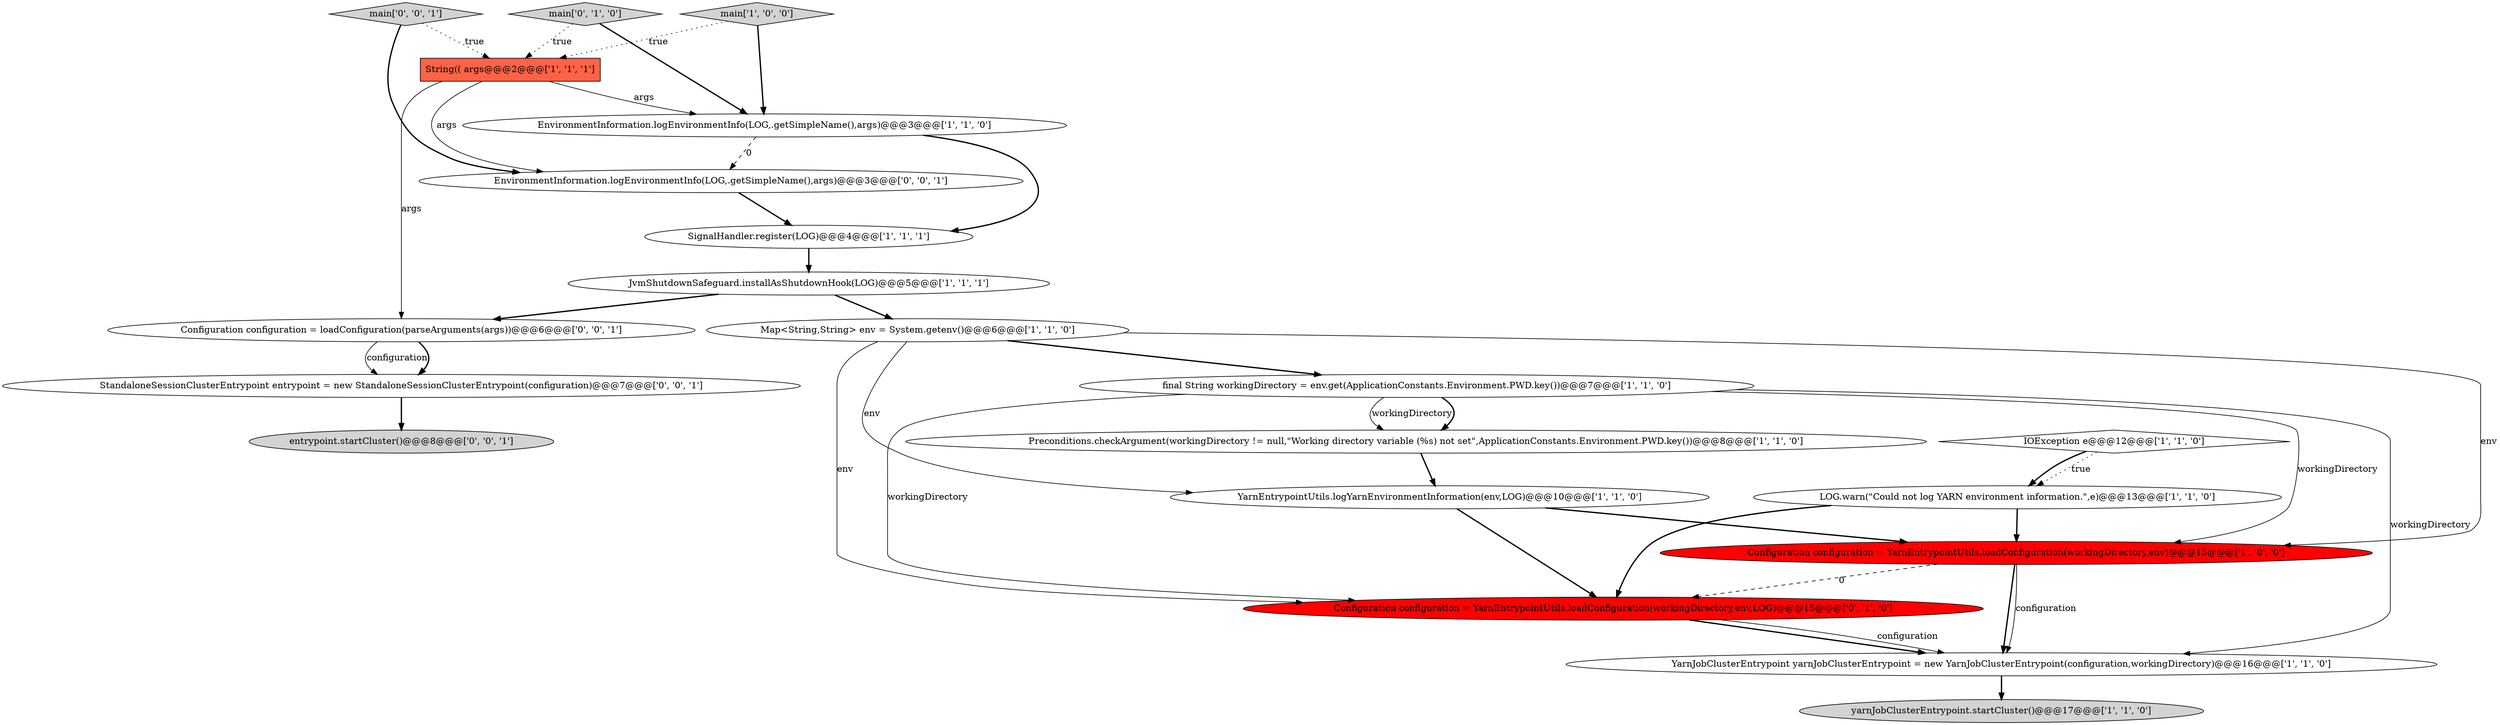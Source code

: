 digraph {
11 [style = filled, label = "SignalHandler.register(LOG)@@@4@@@['1', '1', '1']", fillcolor = white, shape = ellipse image = "AAA0AAABBB1BBB"];
15 [style = filled, label = "main['0', '1', '0']", fillcolor = lightgray, shape = diamond image = "AAA0AAABBB2BBB"];
4 [style = filled, label = "yarnJobClusterEntrypoint.startCluster()@@@17@@@['1', '1', '0']", fillcolor = lightgray, shape = ellipse image = "AAA0AAABBB1BBB"];
17 [style = filled, label = "Configuration configuration = loadConfiguration(parseArguments(args))@@@6@@@['0', '0', '1']", fillcolor = white, shape = ellipse image = "AAA0AAABBB3BBB"];
13 [style = filled, label = "Configuration configuration = YarnEntrypointUtils.loadConfiguration(workingDirectory,env)@@@15@@@['1', '0', '0']", fillcolor = red, shape = ellipse image = "AAA1AAABBB1BBB"];
20 [style = filled, label = "main['0', '0', '1']", fillcolor = lightgray, shape = diamond image = "AAA0AAABBB3BBB"];
14 [style = filled, label = "Configuration configuration = YarnEntrypointUtils.loadConfiguration(workingDirectory,env,LOG)@@@15@@@['0', '1', '0']", fillcolor = red, shape = ellipse image = "AAA1AAABBB2BBB"];
9 [style = filled, label = "main['1', '0', '0']", fillcolor = lightgray, shape = diamond image = "AAA0AAABBB1BBB"];
18 [style = filled, label = "entrypoint.startCluster()@@@8@@@['0', '0', '1']", fillcolor = lightgray, shape = ellipse image = "AAA0AAABBB3BBB"];
10 [style = filled, label = "YarnEntrypointUtils.logYarnEnvironmentInformation(env,LOG)@@@10@@@['1', '1', '0']", fillcolor = white, shape = ellipse image = "AAA0AAABBB1BBB"];
2 [style = filled, label = "String(( args@@@2@@@['1', '1', '1']", fillcolor = tomato, shape = box image = "AAA0AAABBB1BBB"];
7 [style = filled, label = "LOG.warn(\"Could not log YARN environment information.\",e)@@@13@@@['1', '1', '0']", fillcolor = white, shape = ellipse image = "AAA0AAABBB1BBB"];
6 [style = filled, label = "Preconditions.checkArgument(workingDirectory != null,\"Working directory variable (%s) not set\",ApplicationConstants.Environment.PWD.key())@@@8@@@['1', '1', '0']", fillcolor = white, shape = ellipse image = "AAA0AAABBB1BBB"];
3 [style = filled, label = "YarnJobClusterEntrypoint yarnJobClusterEntrypoint = new YarnJobClusterEntrypoint(configuration,workingDirectory)@@@16@@@['1', '1', '0']", fillcolor = white, shape = ellipse image = "AAA0AAABBB1BBB"];
19 [style = filled, label = "EnvironmentInformation.logEnvironmentInfo(LOG,.getSimpleName(),args)@@@3@@@['0', '0', '1']", fillcolor = white, shape = ellipse image = "AAA0AAABBB3BBB"];
5 [style = filled, label = "EnvironmentInformation.logEnvironmentInfo(LOG,.getSimpleName(),args)@@@3@@@['1', '1', '0']", fillcolor = white, shape = ellipse image = "AAA0AAABBB1BBB"];
1 [style = filled, label = "Map<String,String> env = System.getenv()@@@6@@@['1', '1', '0']", fillcolor = white, shape = ellipse image = "AAA0AAABBB1BBB"];
8 [style = filled, label = "IOException e@@@12@@@['1', '1', '0']", fillcolor = white, shape = diamond image = "AAA0AAABBB1BBB"];
16 [style = filled, label = "StandaloneSessionClusterEntrypoint entrypoint = new StandaloneSessionClusterEntrypoint(configuration)@@@7@@@['0', '0', '1']", fillcolor = white, shape = ellipse image = "AAA0AAABBB3BBB"];
12 [style = filled, label = "final String workingDirectory = env.get(ApplicationConstants.Environment.PWD.key())@@@7@@@['1', '1', '0']", fillcolor = white, shape = ellipse image = "AAA0AAABBB1BBB"];
0 [style = filled, label = "JvmShutdownSafeguard.installAsShutdownHook(LOG)@@@5@@@['1', '1', '1']", fillcolor = white, shape = ellipse image = "AAA0AAABBB1BBB"];
7->13 [style = bold, label=""];
14->3 [style = bold, label=""];
16->18 [style = bold, label=""];
13->3 [style = solid, label="configuration"];
10->14 [style = bold, label=""];
12->3 [style = solid, label="workingDirectory"];
0->17 [style = bold, label=""];
12->6 [style = solid, label="workingDirectory"];
15->2 [style = dotted, label="true"];
8->7 [style = dotted, label="true"];
19->11 [style = bold, label=""];
12->6 [style = bold, label=""];
3->4 [style = bold, label=""];
1->10 [style = solid, label="env"];
1->13 [style = solid, label="env"];
8->7 [style = bold, label=""];
15->5 [style = bold, label=""];
13->14 [style = dashed, label="0"];
7->14 [style = bold, label=""];
1->14 [style = solid, label="env"];
12->14 [style = solid, label="workingDirectory"];
2->19 [style = solid, label="args"];
2->5 [style = solid, label="args"];
12->13 [style = solid, label="workingDirectory"];
11->0 [style = bold, label=""];
13->3 [style = bold, label=""];
10->13 [style = bold, label=""];
0->1 [style = bold, label=""];
9->2 [style = dotted, label="true"];
6->10 [style = bold, label=""];
2->17 [style = solid, label="args"];
14->3 [style = solid, label="configuration"];
1->12 [style = bold, label=""];
17->16 [style = solid, label="configuration"];
9->5 [style = bold, label=""];
20->2 [style = dotted, label="true"];
5->11 [style = bold, label=""];
20->19 [style = bold, label=""];
5->19 [style = dashed, label="0"];
17->16 [style = bold, label=""];
}
